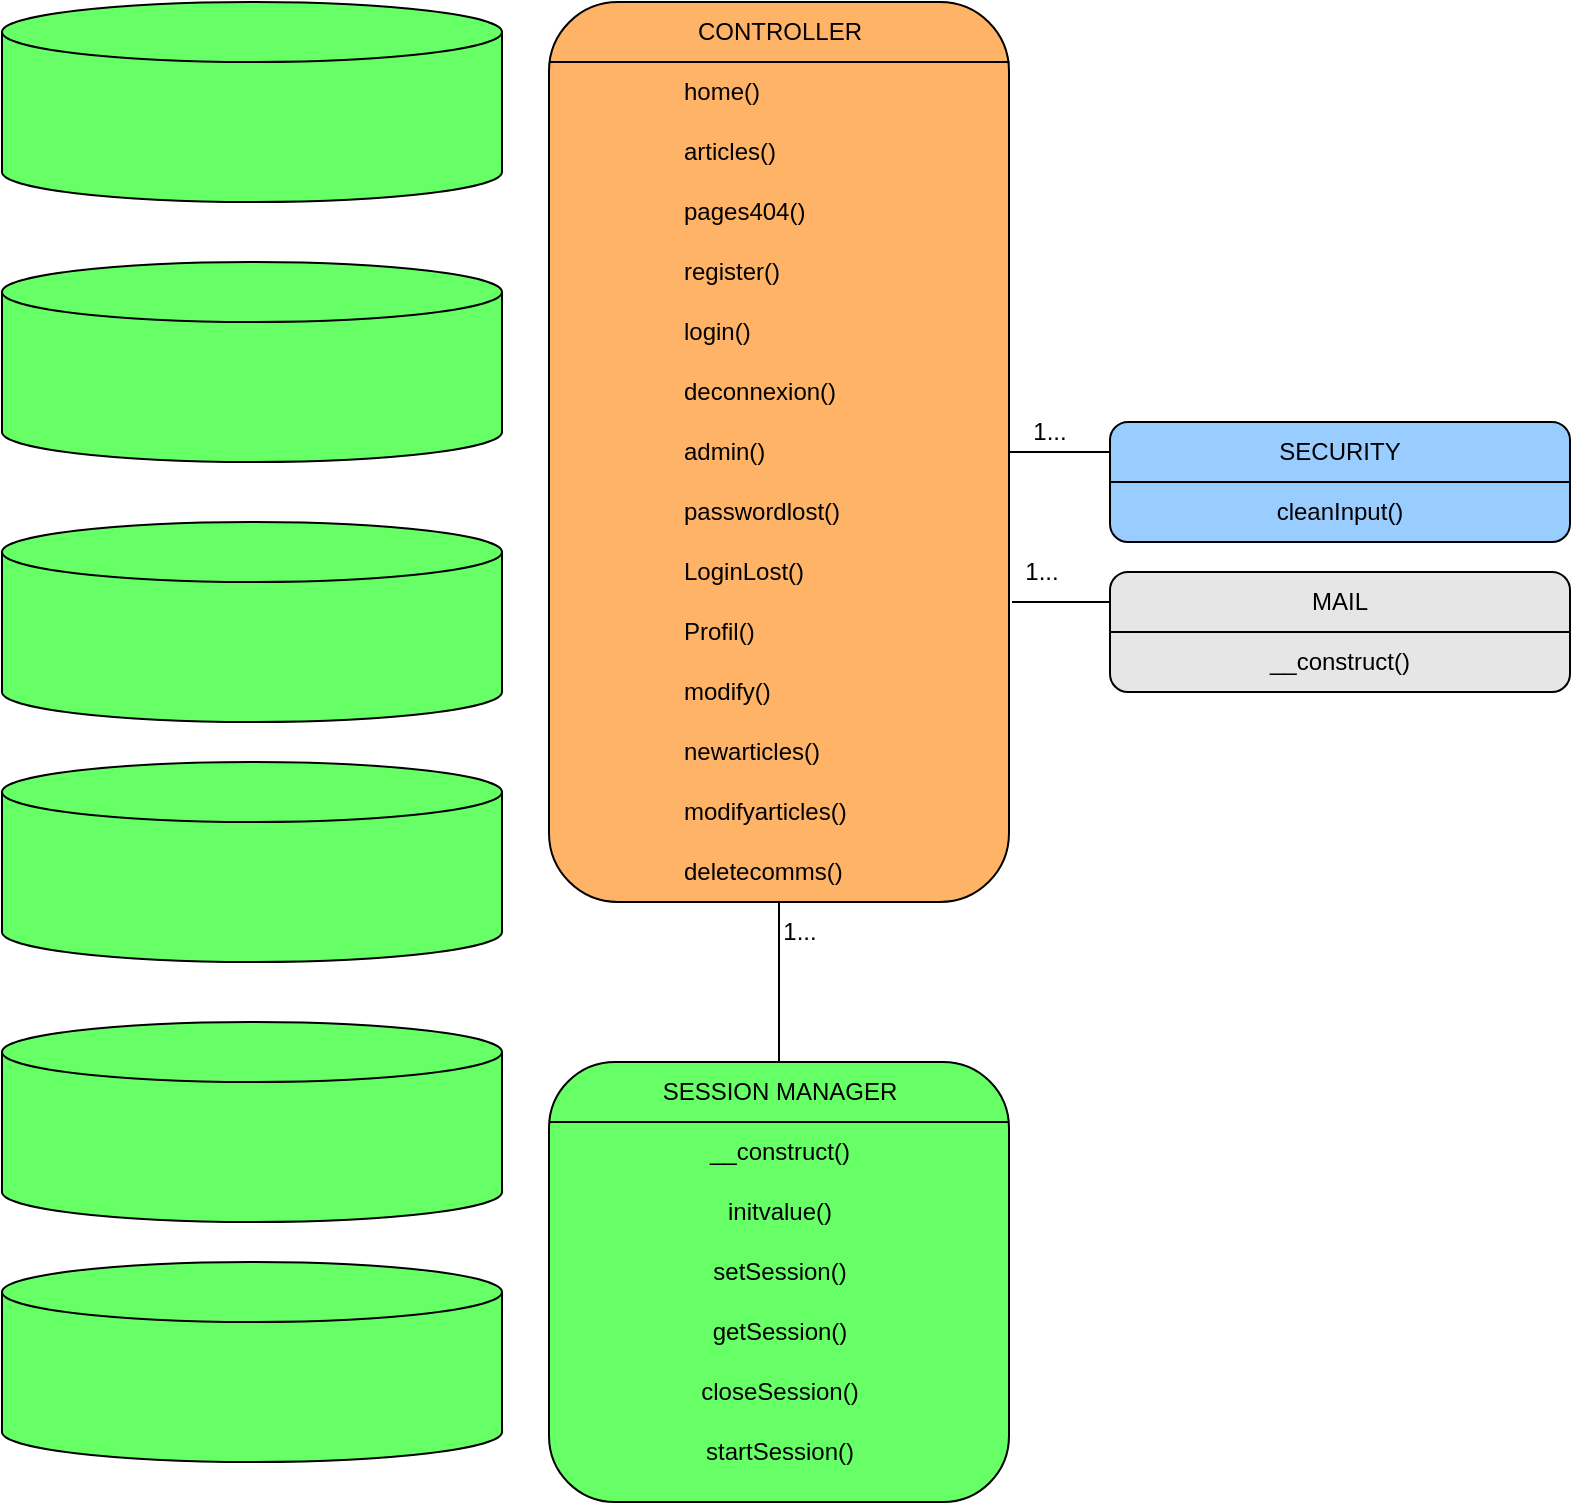 <mxfile version="15.5.5" type="device"><diagram id="C5RBs43oDa-KdzZeNtuy" name="Page-1"><mxGraphModel dx="1422" dy="697" grid="1" gridSize="10" guides="1" tooltips="1" connect="1" arrows="1" fold="1" page="1" pageScale="1" pageWidth="827" pageHeight="1169" math="0" shadow="0"><root><mxCell id="WIyWlLk6GJQsqaUBKTNV-0"/><mxCell id="WIyWlLk6GJQsqaUBKTNV-1" parent="WIyWlLk6GJQsqaUBKTNV-0"/><mxCell id="l7IRuMWx_vw31b9N2eXr-1" value="" style="rounded=1;whiteSpace=wrap;html=1;fontColor=none;fillColor=#FFB366;" vertex="1" parent="WIyWlLk6GJQsqaUBKTNV-1"><mxGeometry x="293.5" y="40" width="230" height="450" as="geometry"/></mxCell><mxCell id="l7IRuMWx_vw31b9N2eXr-2" value="CONTROLLER" style="text;html=1;strokeColor=none;fillColor=none;align=center;verticalAlign=middle;whiteSpace=wrap;rounded=0;fontColor=none;" vertex="1" parent="WIyWlLk6GJQsqaUBKTNV-1"><mxGeometry x="293.75" y="40" width="230" height="30" as="geometry"/></mxCell><mxCell id="l7IRuMWx_vw31b9N2eXr-3" value="" style="endArrow=none;html=1;rounded=0;fontColor=none;entryX=1;entryY=1;entryDx=0;entryDy=0;" edge="1" parent="WIyWlLk6GJQsqaUBKTNV-1" target="l7IRuMWx_vw31b9N2eXr-2"><mxGeometry width="50" height="50" relative="1" as="geometry"><mxPoint x="293.5" y="70" as="sourcePoint"/><mxPoint x="423.5" y="70" as="targetPoint"/></mxGeometry></mxCell><mxCell id="l7IRuMWx_vw31b9N2eXr-4" value="home()" style="text;html=1;strokeColor=none;fillColor=none;align=left;verticalAlign=middle;whiteSpace=wrap;rounded=0;fontColor=none;" vertex="1" parent="WIyWlLk6GJQsqaUBKTNV-1"><mxGeometry x="358.5" y="70" width="50.5" height="30" as="geometry"/></mxCell><mxCell id="l7IRuMWx_vw31b9N2eXr-5" value="articles()" style="text;html=1;strokeColor=none;fillColor=none;align=left;verticalAlign=middle;whiteSpace=wrap;rounded=0;fontColor=none;" vertex="1" parent="WIyWlLk6GJQsqaUBKTNV-1"><mxGeometry x="358.5" y="100" width="60.5" height="30" as="geometry"/></mxCell><mxCell id="l7IRuMWx_vw31b9N2eXr-6" value="pages404()" style="text;html=1;strokeColor=none;fillColor=none;align=left;verticalAlign=middle;whiteSpace=wrap;rounded=0;fontColor=none;" vertex="1" parent="WIyWlLk6GJQsqaUBKTNV-1"><mxGeometry x="358.5" y="130" width="70.5" height="30" as="geometry"/></mxCell><mxCell id="l7IRuMWx_vw31b9N2eXr-7" value="register()" style="text;html=1;strokeColor=none;fillColor=none;align=left;verticalAlign=middle;whiteSpace=wrap;rounded=0;fontColor=none;" vertex="1" parent="WIyWlLk6GJQsqaUBKTNV-1"><mxGeometry x="358.5" y="160" width="60.5" height="30" as="geometry"/></mxCell><mxCell id="l7IRuMWx_vw31b9N2eXr-8" value="login()" style="text;html=1;strokeColor=none;fillColor=none;align=left;verticalAlign=middle;whiteSpace=wrap;rounded=0;fontColor=none;" vertex="1" parent="WIyWlLk6GJQsqaUBKTNV-1"><mxGeometry x="358.5" y="190" width="50.5" height="30" as="geometry"/></mxCell><mxCell id="l7IRuMWx_vw31b9N2eXr-9" value="deconnexion()" style="text;html=1;strokeColor=none;fillColor=none;align=left;verticalAlign=middle;whiteSpace=wrap;rounded=0;fontColor=none;" vertex="1" parent="WIyWlLk6GJQsqaUBKTNV-1"><mxGeometry x="358.5" y="220" width="80.5" height="30" as="geometry"/></mxCell><mxCell id="l7IRuMWx_vw31b9N2eXr-10" value="admin()" style="text;html=1;strokeColor=none;fillColor=none;align=left;verticalAlign=middle;whiteSpace=wrap;rounded=0;fontColor=none;" vertex="1" parent="WIyWlLk6GJQsqaUBKTNV-1"><mxGeometry x="358.5" y="250" width="50.5" height="30" as="geometry"/></mxCell><mxCell id="l7IRuMWx_vw31b9N2eXr-11" value="passwordlost()" style="text;html=1;strokeColor=none;fillColor=none;align=left;verticalAlign=middle;whiteSpace=wrap;rounded=0;fontColor=none;" vertex="1" parent="WIyWlLk6GJQsqaUBKTNV-1"><mxGeometry x="358.5" y="280" width="90.5" height="30" as="geometry"/></mxCell><mxCell id="l7IRuMWx_vw31b9N2eXr-12" value="LoginLost()" style="text;html=1;strokeColor=none;fillColor=none;align=left;verticalAlign=middle;whiteSpace=wrap;rounded=0;fontColor=none;" vertex="1" parent="WIyWlLk6GJQsqaUBKTNV-1"><mxGeometry x="358.5" y="310" width="70.5" height="30" as="geometry"/></mxCell><mxCell id="l7IRuMWx_vw31b9N2eXr-13" value="Profil()" style="text;html=1;strokeColor=none;fillColor=none;align=left;verticalAlign=middle;whiteSpace=wrap;rounded=0;fontColor=none;" vertex="1" parent="WIyWlLk6GJQsqaUBKTNV-1"><mxGeometry x="358.5" y="340" width="40.5" height="30" as="geometry"/></mxCell><mxCell id="l7IRuMWx_vw31b9N2eXr-14" value="modify()" style="text;html=1;strokeColor=none;fillColor=none;align=left;verticalAlign=middle;whiteSpace=wrap;rounded=0;fontColor=none;" vertex="1" parent="WIyWlLk6GJQsqaUBKTNV-1"><mxGeometry x="358.5" y="370" width="50.5" height="30" as="geometry"/></mxCell><mxCell id="l7IRuMWx_vw31b9N2eXr-15" value="newarticles()" style="text;html=1;strokeColor=none;fillColor=none;align=left;verticalAlign=middle;whiteSpace=wrap;rounded=0;fontColor=none;" vertex="1" parent="WIyWlLk6GJQsqaUBKTNV-1"><mxGeometry x="358.5" y="400" width="80.5" height="30" as="geometry"/></mxCell><mxCell id="l7IRuMWx_vw31b9N2eXr-16" value="modifyarticles()" style="text;html=1;strokeColor=none;fillColor=none;align=left;verticalAlign=middle;whiteSpace=wrap;rounded=0;fontColor=none;" vertex="1" parent="WIyWlLk6GJQsqaUBKTNV-1"><mxGeometry x="358.5" y="430" width="90.5" height="30" as="geometry"/></mxCell><mxCell id="l7IRuMWx_vw31b9N2eXr-17" value="deletecomms()" style="text;html=1;strokeColor=none;fillColor=none;align=left;verticalAlign=middle;whiteSpace=wrap;rounded=0;fontColor=none;" vertex="1" parent="WIyWlLk6GJQsqaUBKTNV-1"><mxGeometry x="358.5" y="460" width="100.5" height="30" as="geometry"/></mxCell><mxCell id="l7IRuMWx_vw31b9N2eXr-18" value="" style="rounded=1;whiteSpace=wrap;html=1;fontColor=none;fillColor=#E6E6E6;" vertex="1" parent="WIyWlLk6GJQsqaUBKTNV-1"><mxGeometry x="574" y="325" width="230" height="60" as="geometry"/></mxCell><mxCell id="l7IRuMWx_vw31b9N2eXr-19" value="MAIL" style="text;html=1;strokeColor=none;fillColor=none;align=center;verticalAlign=middle;whiteSpace=wrap;rounded=0;fontColor=none;" vertex="1" parent="WIyWlLk6GJQsqaUBKTNV-1"><mxGeometry x="574" y="325" width="230" height="30" as="geometry"/></mxCell><mxCell id="l7IRuMWx_vw31b9N2eXr-20" value="" style="endArrow=none;html=1;rounded=0;fontColor=none;entryX=1;entryY=1;entryDx=0;entryDy=0;" edge="1" parent="WIyWlLk6GJQsqaUBKTNV-1" target="l7IRuMWx_vw31b9N2eXr-19"><mxGeometry width="50" height="50" relative="1" as="geometry"><mxPoint x="574" y="355" as="sourcePoint"/><mxPoint x="704" y="355" as="targetPoint"/></mxGeometry></mxCell><mxCell id="l7IRuMWx_vw31b9N2eXr-35" value="__construct()" style="text;html=1;strokeColor=none;fillColor=none;align=center;verticalAlign=middle;whiteSpace=wrap;rounded=0;fontColor=none;" vertex="1" parent="WIyWlLk6GJQsqaUBKTNV-1"><mxGeometry x="574" y="355" width="230" height="30" as="geometry"/></mxCell><mxCell id="l7IRuMWx_vw31b9N2eXr-36" value="" style="rounded=1;whiteSpace=wrap;html=1;fontColor=none;fillColor=#99CCFF;" vertex="1" parent="WIyWlLk6GJQsqaUBKTNV-1"><mxGeometry x="574" y="250" width="230" height="60" as="geometry"/></mxCell><mxCell id="l7IRuMWx_vw31b9N2eXr-37" value="SECURITY" style="text;html=1;strokeColor=none;fillColor=none;align=center;verticalAlign=middle;whiteSpace=wrap;rounded=0;fontColor=none;" vertex="1" parent="WIyWlLk6GJQsqaUBKTNV-1"><mxGeometry x="574" y="250" width="230" height="30" as="geometry"/></mxCell><mxCell id="l7IRuMWx_vw31b9N2eXr-38" value="" style="endArrow=none;html=1;rounded=0;fontColor=none;entryX=1;entryY=1;entryDx=0;entryDy=0;" edge="1" parent="WIyWlLk6GJQsqaUBKTNV-1" target="l7IRuMWx_vw31b9N2eXr-37"><mxGeometry width="50" height="50" relative="1" as="geometry"><mxPoint x="574" y="280" as="sourcePoint"/><mxPoint x="704" y="280" as="targetPoint"/></mxGeometry></mxCell><mxCell id="l7IRuMWx_vw31b9N2eXr-39" value="cleanInput()" style="text;html=1;strokeColor=none;fillColor=none;align=center;verticalAlign=middle;whiteSpace=wrap;rounded=0;fontColor=none;" vertex="1" parent="WIyWlLk6GJQsqaUBKTNV-1"><mxGeometry x="574" y="280" width="230" height="30" as="geometry"/></mxCell><mxCell id="l7IRuMWx_vw31b9N2eXr-40" value="" style="rounded=1;whiteSpace=wrap;html=1;fontColor=none;fillColor=#66FF66;" vertex="1" parent="WIyWlLk6GJQsqaUBKTNV-1"><mxGeometry x="293.5" y="570" width="230" height="220" as="geometry"/></mxCell><mxCell id="l7IRuMWx_vw31b9N2eXr-41" value="SESSION MANAGER" style="text;html=1;strokeColor=none;fillColor=none;align=center;verticalAlign=middle;whiteSpace=wrap;rounded=0;fontColor=none;" vertex="1" parent="WIyWlLk6GJQsqaUBKTNV-1"><mxGeometry x="293.5" y="570" width="230" height="30" as="geometry"/></mxCell><mxCell id="l7IRuMWx_vw31b9N2eXr-42" value="" style="endArrow=none;html=1;rounded=0;fontColor=none;entryX=1;entryY=1;entryDx=0;entryDy=0;" edge="1" parent="WIyWlLk6GJQsqaUBKTNV-1" target="l7IRuMWx_vw31b9N2eXr-41"><mxGeometry width="50" height="50" relative="1" as="geometry"><mxPoint x="293.5" y="600" as="sourcePoint"/><mxPoint x="423.5" y="600" as="targetPoint"/></mxGeometry></mxCell><mxCell id="l7IRuMWx_vw31b9N2eXr-44" value="__construct()" style="text;html=1;strokeColor=none;fillColor=none;align=center;verticalAlign=middle;whiteSpace=wrap;rounded=0;fontColor=none;" vertex="1" parent="WIyWlLk6GJQsqaUBKTNV-1"><mxGeometry x="293.5" y="600" width="230" height="30" as="geometry"/></mxCell><mxCell id="l7IRuMWx_vw31b9N2eXr-45" value="initvalue()" style="text;html=1;strokeColor=none;fillColor=none;align=center;verticalAlign=middle;whiteSpace=wrap;rounded=0;fontColor=none;" vertex="1" parent="WIyWlLk6GJQsqaUBKTNV-1"><mxGeometry x="293.5" y="630" width="230" height="30" as="geometry"/></mxCell><mxCell id="l7IRuMWx_vw31b9N2eXr-46" value="setSession()" style="text;html=1;strokeColor=none;fillColor=none;align=center;verticalAlign=middle;whiteSpace=wrap;rounded=0;fontColor=none;" vertex="1" parent="WIyWlLk6GJQsqaUBKTNV-1"><mxGeometry x="293.5" y="660" width="230" height="30" as="geometry"/></mxCell><mxCell id="l7IRuMWx_vw31b9N2eXr-47" value="getSession()" style="text;html=1;strokeColor=none;fillColor=none;align=center;verticalAlign=middle;whiteSpace=wrap;rounded=0;fontColor=none;" vertex="1" parent="WIyWlLk6GJQsqaUBKTNV-1"><mxGeometry x="293.5" y="690" width="230" height="30" as="geometry"/></mxCell><mxCell id="l7IRuMWx_vw31b9N2eXr-48" value="closeSession()" style="text;html=1;strokeColor=none;fillColor=none;align=center;verticalAlign=middle;whiteSpace=wrap;rounded=0;fontColor=none;" vertex="1" parent="WIyWlLk6GJQsqaUBKTNV-1"><mxGeometry x="293.5" y="720" width="230" height="30" as="geometry"/></mxCell><mxCell id="l7IRuMWx_vw31b9N2eXr-49" value="startSession()" style="text;html=1;strokeColor=none;fillColor=none;align=center;verticalAlign=middle;whiteSpace=wrap;rounded=0;fontColor=none;" vertex="1" parent="WIyWlLk6GJQsqaUBKTNV-1"><mxGeometry x="293.5" y="750" width="230" height="30" as="geometry"/></mxCell><mxCell id="l7IRuMWx_vw31b9N2eXr-56" value="1..." style="text;html=1;strokeColor=none;fillColor=none;align=center;verticalAlign=middle;whiteSpace=wrap;rounded=0;fontColor=none;" vertex="1" parent="WIyWlLk6GJQsqaUBKTNV-1"><mxGeometry x="514" y="240" width="60" height="30" as="geometry"/></mxCell><mxCell id="l7IRuMWx_vw31b9N2eXr-57" value="1..." style="text;html=1;strokeColor=none;fillColor=none;align=center;verticalAlign=middle;whiteSpace=wrap;rounded=0;fontColor=none;" vertex="1" parent="WIyWlLk6GJQsqaUBKTNV-1"><mxGeometry x="510" y="310" width="60" height="30" as="geometry"/></mxCell><mxCell id="l7IRuMWx_vw31b9N2eXr-58" value="1..." style="text;html=1;strokeColor=none;fillColor=none;align=center;verticalAlign=middle;whiteSpace=wrap;rounded=0;fontColor=none;" vertex="1" parent="WIyWlLk6GJQsqaUBKTNV-1"><mxGeometry x="389" y="490" width="60" height="30" as="geometry"/></mxCell><mxCell id="l7IRuMWx_vw31b9N2eXr-59" value="" style="endArrow=none;html=1;rounded=0;fontColor=none;" edge="1" parent="WIyWlLk6GJQsqaUBKTNV-1" source="l7IRuMWx_vw31b9N2eXr-1" target="l7IRuMWx_vw31b9N2eXr-37"><mxGeometry width="50" height="50" relative="1" as="geometry"><mxPoint x="624" y="430" as="sourcePoint"/><mxPoint x="674" y="380" as="targetPoint"/></mxGeometry></mxCell><mxCell id="l7IRuMWx_vw31b9N2eXr-60" value="" style="endArrow=none;html=1;rounded=0;fontColor=none;entryX=0.25;entryY=1;entryDx=0;entryDy=0;exitX=0;exitY=0.5;exitDx=0;exitDy=0;" edge="1" parent="WIyWlLk6GJQsqaUBKTNV-1" source="l7IRuMWx_vw31b9N2eXr-19" target="l7IRuMWx_vw31b9N2eXr-57"><mxGeometry width="50" height="50" relative="1" as="geometry"><mxPoint x="570" y="340" as="sourcePoint"/><mxPoint x="540" y="340" as="targetPoint"/></mxGeometry></mxCell><mxCell id="l7IRuMWx_vw31b9N2eXr-61" value="" style="endArrow=none;html=1;rounded=0;fontColor=none;" edge="1" parent="WIyWlLk6GJQsqaUBKTNV-1" source="l7IRuMWx_vw31b9N2eXr-1" target="l7IRuMWx_vw31b9N2eXr-41"><mxGeometry width="50" height="50" relative="1" as="geometry"><mxPoint x="544" y="520" as="sourcePoint"/><mxPoint x="594.5" y="520" as="targetPoint"/></mxGeometry></mxCell><mxCell id="l7IRuMWx_vw31b9N2eXr-62" value="" style="shape=cylinder3;whiteSpace=wrap;html=1;boundedLbl=1;backgroundOutline=1;size=15;fontColor=none;fillColor=#66FF66;align=left;" vertex="1" parent="WIyWlLk6GJQsqaUBKTNV-1"><mxGeometry x="20" y="40" width="250" height="100" as="geometry"/></mxCell><mxCell id="l7IRuMWx_vw31b9N2eXr-64" value="" style="shape=cylinder3;whiteSpace=wrap;html=1;boundedLbl=1;backgroundOutline=1;size=15;fontColor=none;fillColor=#66FF66;align=left;" vertex="1" parent="WIyWlLk6GJQsqaUBKTNV-1"><mxGeometry x="20" y="170" width="250" height="100" as="geometry"/></mxCell><mxCell id="l7IRuMWx_vw31b9N2eXr-65" value="" style="shape=cylinder3;whiteSpace=wrap;html=1;boundedLbl=1;backgroundOutline=1;size=15;fontColor=none;fillColor=#66FF66;align=left;" vertex="1" parent="WIyWlLk6GJQsqaUBKTNV-1"><mxGeometry x="20" y="300" width="250" height="100" as="geometry"/></mxCell><mxCell id="l7IRuMWx_vw31b9N2eXr-66" value="" style="shape=cylinder3;whiteSpace=wrap;html=1;boundedLbl=1;backgroundOutline=1;size=15;fontColor=none;fillColor=#66FF66;align=left;" vertex="1" parent="WIyWlLk6GJQsqaUBKTNV-1"><mxGeometry x="20" y="420" width="250" height="100" as="geometry"/></mxCell><mxCell id="l7IRuMWx_vw31b9N2eXr-67" value="" style="shape=cylinder3;whiteSpace=wrap;html=1;boundedLbl=1;backgroundOutline=1;size=15;fontColor=none;fillColor=#66FF66;align=left;" vertex="1" parent="WIyWlLk6GJQsqaUBKTNV-1"><mxGeometry x="20" y="550" width="250" height="100" as="geometry"/></mxCell><mxCell id="l7IRuMWx_vw31b9N2eXr-68" value="" style="shape=cylinder3;whiteSpace=wrap;html=1;boundedLbl=1;backgroundOutline=1;size=15;fontColor=none;fillColor=#66FF66;align=left;" vertex="1" parent="WIyWlLk6GJQsqaUBKTNV-1"><mxGeometry x="20" y="670" width="250" height="100" as="geometry"/></mxCell></root></mxGraphModel></diagram></mxfile>